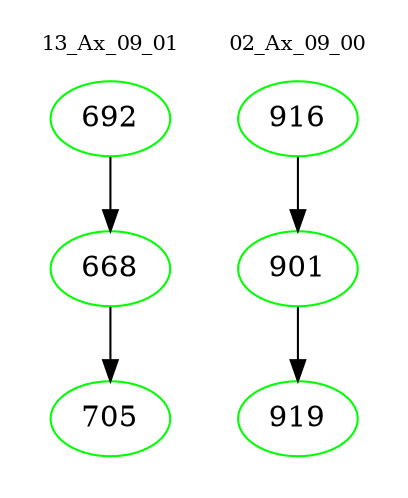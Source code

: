 digraph{
subgraph cluster_0 {
color = white
label = "13_Ax_09_01";
fontsize=10;
T0_692 [label="692", color="green"]
T0_692 -> T0_668 [color="black"]
T0_668 [label="668", color="green"]
T0_668 -> T0_705 [color="black"]
T0_705 [label="705", color="green"]
}
subgraph cluster_1 {
color = white
label = "02_Ax_09_00";
fontsize=10;
T1_916 [label="916", color="green"]
T1_916 -> T1_901 [color="black"]
T1_901 [label="901", color="green"]
T1_901 -> T1_919 [color="black"]
T1_919 [label="919", color="green"]
}
}
